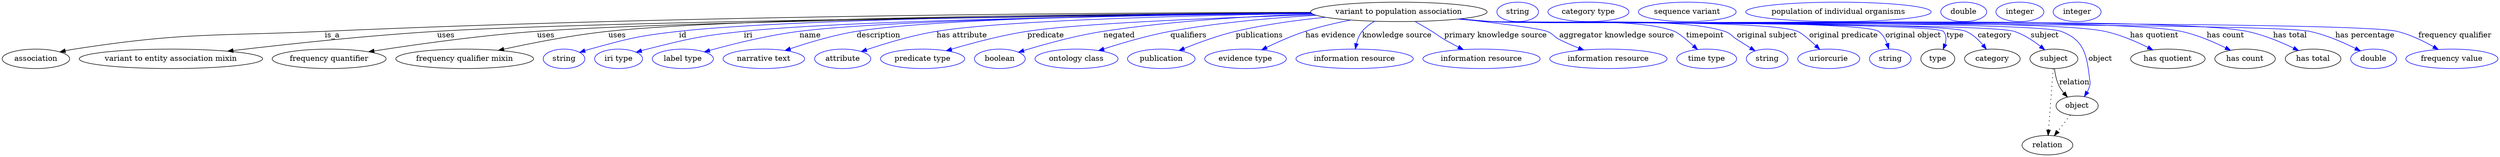 digraph {
	graph [bb="0,0,4618.5,283"];
	node [label="\N"];
	"variant to population association"	[height=0.5,
		label="variant to population association",
		pos="2584.4,265",
		width=4.5315];
	association	[height=0.5,
		pos="62.394,178",
		width=1.7332];
	"variant to population association" -> association	[label=is_a,
		lp="611.39,221.5",
		pos="e,106.49,190.74 2421.4,264.07 2081.9,263.57 1274.3,259.01 597.39,229 390.85,219.84 337.72,227.51 133.39,196 127.91,195.15 122.23,\
194.1 116.58,192.94"];
	"variant to entity association mixin"	[height=0.5,
		pos="312.39,178",
		width=4.7121];
	"variant to population association" -> "variant to entity association mixin"	[label=uses,
		lp="821.89,221.5",
		pos="e,417.5,192.16 2422.6,262.5 2045.6,258.75 1117,247.84 805.39,229 675.67,221.16 527.38,205.16 427.61,193.36"];
	"frequency quantifier"	[height=0.5,
		pos="605.39,178",
		width=2.9247];
	"variant to population association" -> "frequency quantifier"	[label=uses,
		lp="1006.9,221.5",
		pos="e,678.59,191.05 2422.7,262.5 2074.9,258.93 1264.9,248.74 990.39,229 886,221.49 766.61,204.7 688.81,192.64"];
	"frequency qualifier mixin"	[height=0.5,
		pos="856.39,178",
		width=3.5386];
	"variant to population association" -> "frequency qualifier mixin"	[label=uses,
		lp="1138.9,221.5",
		pos="e,918.85,193.7 2421.6,263.42 2094.9,261.72 1369.8,255.04 1122.4,229 1056.3,222.05 982.09,207.52 928.87,195.91"];
	id	[color=blue,
		height=0.5,
		label=string,
		pos="1040.4,178",
		width=1.0652];
	"variant to population association" -> id	[color=blue,
		label=id,
		lp="1260.4,221.5",
		pos="e,1069.4,190.01 2421.9,263.2 2118.2,261.14 1474.9,253.88 1253.4,229 1179.1,220.65 1160.5,215.87 1088.4,196 1085.3,195.14 1082.1,\
194.18 1078.9,193.17",
		style=solid];
	iri	[color=blue,
		height=0.5,
		label="iri type",
		pos="1141.4,178",
		width=1.2277];
	"variant to population association" -> iri	[color=blue,
		label=iri,
		lp="1380.4,221.5",
		pos="e,1174,190.18 2422.8,262.43 2141,259.17 1571,250.15 1372.4,229 1292.4,220.48 1272.4,215.66 1194.4,196 1191,195.14 1187.4,194.17 \
1183.9,193.15",
		style=solid];
	name	[color=blue,
		height=0.5,
		label="label type",
		pos="1260.4,178",
		width=1.5707];
	"variant to population association" -> name	[color=blue,
		label=name,
		lp="1495.4,221.5",
		pos="e,1300.4,190.92 2422.7,262.6 2160.4,259.71 1653.6,251.34 1475.4,229 1417.9,221.79 1353.3,205.65 1310.1,193.65",
		style=solid];
	description	[color=blue,
		height=0.5,
		label="narrative text",
		pos="1410.4,178",
		width=2.0943];
	"variant to population association" -> description	[color=blue,
		label=description,
		lp="1621.9,221.5",
		pos="e,1449.5,193.47 2421.7,263.24 2180.1,261.28 1738.1,254.24 1581.4,229 1539.3,222.22 1492.9,208.24 1459.1,196.78",
		style=solid];
	"has attribute"	[color=blue,
		height=0.5,
		label=attribute,
		pos="1555.4,178",
		width=1.4443];
	"variant to population association" -> "has attribute"	[color=blue,
		label="has attribute",
		lp="1776.4,221.5",
		pos="e,1589.8,191.55 2423.5,261.99 2213.7,258.58 1858.4,249.86 1729.4,229 1684.4,221.71 1634.4,206.61 1599.7,194.9",
		style=solid];
	predicate	[color=blue,
		height=0.5,
		label="predicate type",
		pos="1703.4,178",
		width=2.1665];
	"variant to population association" -> predicate	[color=blue,
		label=predicate,
		lp="1930.4,221.5",
		pos="e,1746.9,192.99 2428.2,259.73 2257.4,254.4 1995,244.13 1896.4,229 1848.5,221.66 1795.3,207.39 1756.9,195.97",
		style=solid];
	negated	[color=blue,
		height=0.5,
		label=boolean,
		pos="1846.4,178",
		width=1.2999];
	"variant to population association" -> negated	[color=blue,
		label=negated,
		lp="2066.4,221.5",
		pos="e,1880.8,190.35 2425,261.11 2315.5,257.35 2167,248.71 2037.4,229 1986.2,221.22 1929,205.22 1890.6,193.4",
		style=solid];
	qualifiers	[color=blue,
		height=0.5,
		label="ontology class",
		pos="1987.4,178",
		width=2.1304];
	"variant to population association" -> qualifiers	[color=blue,
		label=qualifiers,
		lp="2194.9,221.5",
		pos="e,2028.3,193.25 2431.7,258.64 2350.9,253.98 2250.2,245.27 2161.4,229 2119.2,221.27 2072.5,207.56 2038.1,196.45",
		style=solid];
	publications	[color=blue,
		height=0.5,
		label=publication,
		pos="2144.4,178",
		width=1.7332];
	"variant to population association" -> publications	[color=blue,
		label=publications,
		lp="2326.4,221.5",
		pos="e,2177.2,193.34 2448.3,254.99 2396,249.77 2336,241.62 2282.4,229 2249.5,221.24 2213.6,208.09 2186.7,197.22",
		style=solid];
	"has evidence"	[color=blue,
		height=0.5,
		label="evidence type",
		pos="2300.4,178",
		width=2.0943];
	"variant to population association" -> "has evidence"	[color=blue,
		label="has evidence",
		lp="2457.9,221.5",
		pos="e,2330.3,194.68 2495,249.86 2467.8,244.51 2438.1,237.59 2411.4,229 2386.8,221.08 2360.4,209.32 2339.5,199.19",
		style=solid];
	"knowledge source"	[color=blue,
		height=0.5,
		label="information resource",
		pos="2502.4,178",
		width=3.015];
	"variant to population association" -> "knowledge source"	[color=blue,
		label="knowledge source",
		lp="2580.9,221.5",
		pos="e,2503.8,196.34 2539.6,247.63 2530.9,242.75 2522.6,236.61 2516.4,229 2511.1,222.52 2507.8,214.16 2505.8,206.15",
		style=solid];
	"primary knowledge source"	[color=blue,
		height=0.5,
		label="information resource",
		pos="2737.4,178",
		width=3.015];
	"variant to population association" -> "primary knowledge source"	[color=blue,
		label="primary knowledge source",
		lp="2763.4,221.5",
		pos="e,2703.7,195.19 2614.4,247.25 2624.3,241.57 2635.4,235.12 2645.4,229 2655.8,222.63 2657.8,220.1 2668.4,214 2676.8,209.16 2685.9,\
204.28 2694.7,199.76",
		style=solid];
	"aggregator knowledge source"	[color=blue,
		height=0.5,
		label="information resource",
		pos="2972.4,178",
		width=3.015];
	"variant to population association" -> "aggregator knowledge source"	[color=blue,
		label="aggregator knowledge source",
		lp="2987.9,221.5",
		pos="e,2926.7,194.43 2697.4,251.98 2765.9,244.26 2843,234.66 2858.4,229 2869.8,224.79 2870.5,219.55 2881.4,214 2892.7,208.22 2905.2,202.83 \
2917.2,198.09",
		style=solid];
	timepoint	[color=blue,
		height=0.5,
		label="time type",
		pos="3154.4,178",
		width=1.5346];
	"variant to population association" -> timepoint	[color=blue,
		label=timepoint,
		lp="3151.4,221.5",
		pos="e,3137.5,195.19 2698.1,252.02 2717.6,250.19 2737.5,248.43 2756.4,247 2831.4,241.3 3024.4,256.48 3094.4,229 3102.3,225.88 3117,213.74 \
3129.8,202.21",
		style=solid];
	"original subject"	[color=blue,
		height=0.5,
		label=string,
		pos="3266.4,178",
		width=1.0652];
	"variant to population association" -> "original subject"	[color=blue,
		label="original subject",
		lp="3266.4,221.5",
		pos="e,3244.3,192.7 2697.2,251.93 2716.9,250.08 2737.2,248.35 2756.4,247 2852,240.28 3096.1,258.23 3187.4,229 3199,225.28 3200.1,220.57 \
3210.4,214 3218.6,208.79 3227.4,203.21 3235.7,198.07",
		style=solid];
	"original predicate"	[color=blue,
		height=0.5,
		label=uriorcurie,
		pos="3380.4,178",
		width=1.5887];
	"variant to population association" -> "original predicate"	[color=blue,
		label="original predicate",
		lp="3407.9,221.5",
		pos="e,3363.8,195.49 2696.3,251.85 2716.3,249.99 2736.9,248.27 2756.4,247 2819.2,242.9 3263.8,251.85 3322.4,229 3330.1,225.98 3344.2,\
213.98 3356.5,202.5",
		style=solid];
	"original object"	[color=blue,
		height=0.5,
		label=string,
		pos="3494.4,178",
		width=1.0652];
	"variant to population association" -> "original object"	[color=blue,
		label="original object",
		lp="3536.9,221.5",
		pos="e,3491.6,196.43 2695.8,251.79 2715.9,249.92 2736.8,248.21 2756.4,247 2796.1,244.54 3439.3,251.16 3472.4,229 3480.3,223.7 3485.4,\
214.89 3488.6,206.12",
		style=solid];
	type	[height=0.5,
		pos="3582.4,178",
		width=0.86659];
	"variant to population association" -> type	[color=blue,
		label=type,
		lp="3614.4,221.5",
		pos="e,3592.3,195.51 2695.3,251.77 2715.6,249.89 2736.6,248.19 2756.4,247 2779.6,245.61 3576.1,245.6 3592.4,229 3598.6,222.66 3598.4,\
213.61 3595.9,204.96",
		style=solid];
	category	[height=0.5,
		pos="3683.4,178",
		width=1.4263];
	"variant to population association" -> category	[color=blue,
		label=category,
		lp="3687.9,221.5",
		pos="e,3672.3,195.84 2695.3,251.75 2715.6,249.88 2736.6,248.18 2756.4,247 2805.1,244.1 3589.6,248.36 3634.4,229 3646.8,223.65 3657.6,\
213.55 3665.9,203.82",
		style=solid];
	subject	[height=0.5,
		pos="3797.4,178",
		width=1.2277];
	"variant to population association" -> subject	[color=blue,
		label=subject,
		lp="3780.4,221.5",
		pos="e,3780.4,194.74 2695.3,251.72 2715.6,249.85 2736.6,248.16 2756.4,247 2810,243.86 3672.2,245.21 3723.4,229 3741.4,223.31 3759,211.72 \
3772.5,201.14",
		style=solid];
	object	[height=0.5,
		pos="3840.4,91",
		width=1.0832];
	"variant to population association" -> object	[color=blue,
		label=object,
		lp="3883.4,178",
		pos="e,3853.8,108.09 2694.9,251.74 2715.3,249.85 2736.5,248.15 2756.4,247 2814.9,243.62 3755.5,249.27 3810.4,229 3852.9,213.33 3858.1,\
186.96 3863.4,142 3864.2,135.38 3865.3,133.39 3863.4,127 3862.4,123.55 3860.9,120.13 3859.1,116.85",
		style=solid];
	"has quotient"	[height=0.5,
		pos="4008.4,178",
		width=1.9137];
	"variant to population association" -> "has quotient"	[color=blue,
		label="has quotient",
		lp="3983.4,221.5",
		pos="e,3980.6,194.55 2694.9,251.72 2715.3,249.84 2736.5,248.14 2756.4,247 2882.3,239.79 3768,255.27 3891.4,229 3919.4,223.04 3949,210.32 \
3971.4,199.2",
		style=solid];
	"has count"	[height=0.5,
		pos="4151.4,178",
		width=1.5526];
	"variant to population association" -> "has count"	[color=blue,
		label="has count",
		lp="4115.4,221.5",
		pos="e,4124.5,193.84 2694.9,251.69 2715.3,249.81 2736.5,248.12 2756.4,247 2898,239.02 3893.6,257.99 4032.4,229 4061.5,222.92 4092.4,209.7 \
4115.4,198.39",
		style=solid];
	"has total"	[height=0.5,
		pos="4276.4,178",
		width=1.4263];
	"variant to population association" -> "has total"	[color=blue,
		label="has total",
		lp="4234.9,221.5",
		pos="e,4249.2,193.61 2694.9,251.67 2715.3,249.79 2736.5,248.11 2756.4,247 2911.5,238.35 4002.2,260 4154.4,229 4184.4,222.9 4216.3,209.55 \
4239.9,198.18",
		style=solid];
	"has percentage"	[color=blue,
		height=0.5,
		label=double,
		pos="4388.4,178",
		width=1.1735];
	"variant to population association" -> "has percentage"	[color=blue,
		label="has percentage",
		lp="4372.4,221.5",
		pos="e,4363.5,192.91 2694.4,251.7 2715,249.8 2736.3,248.11 2756.4,247 2840.4,242.36 4188.1,246.23 4270.4,229 4300.1,222.79 4331.6,209.03 \
4354.6,197.51",
		style=solid];
	"frequency qualifier"	[color=blue,
		height=0.5,
		label="frequency value",
		pos="4533.4,178",
		width=2.3651];
	"variant to population association" -> "frequency qualifier"	[color=blue,
		label="frequency qualifier",
		lp="4539.4,221.5",
		pos="e,4508.2,195.32 2694.4,251.68 2715,249.79 2736.3,248.1 2756.4,247 2849.3,241.92 4340.9,250.51 4431.4,229 4455.4,223.29 4480.3,211.21 \
4499.5,200.36",
		style=solid];
	association_type	[color=blue,
		height=0.5,
		label=string,
		pos="2803.4,265",
		width=1.0652];
	association_category	[color=blue,
		height=0.5,
		label="category type",
		pos="2934.4,265",
		width=2.0762];
	subject -> object	[label=relation,
		lp="3835.4,134.5",
		pos="e,3822.5,107.23 3798.5,159.55 3799.7,149.57 3802.2,137.07 3807.4,127 3809.6,122.68 3812.5,118.52 3815.7,114.66"];
	relation	[height=0.5,
		pos="3785.4,18",
		width=1.2999];
	subject -> relation	[pos="e,3786.7,36.188 3796.1,159.79 3794,132.48 3790,78.994 3787.5,46.38",
		style=dotted];
	"variant to population association_subject"	[color=blue,
		height=0.5,
		label="sequence variant",
		pos="3117.4,265",
		width=2.5095];
	object -> relation	[pos="e,3798.2,35.54 3827.9,73.889 3821,64.939 3812.2,53.617 3804.4,43.584",
		style=dotted];
	"variant to population association_object"	[color=blue,
		height=0.5,
		label="population of individual organisms",
		pos="3397.4,265",
		width=4.7662];
	"variant to population association_has quotient"	[color=blue,
		height=0.5,
		label=double,
		pos="3629.4,265",
		width=1.1735];
	"variant to population association_has count"	[color=blue,
		height=0.5,
		label=integer,
		pos="3733.4,265",
		width=1.2277];
	"variant to population association_has total"	[color=blue,
		height=0.5,
		label=integer,
		pos="3839.4,265",
		width=1.2277];
}
